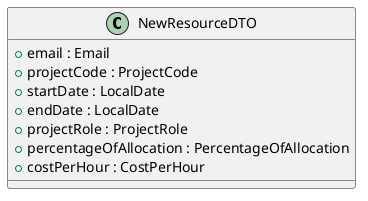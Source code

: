 @startuml

class NewResourceDTO {
    + email : Email
    + projectCode : ProjectCode
    + startDate : LocalDate
    + endDate : LocalDate
    + projectRole : ProjectRole
    + percentageOfAllocation : PercentageOfAllocation
    + costPerHour : CostPerHour
}

@enduml

